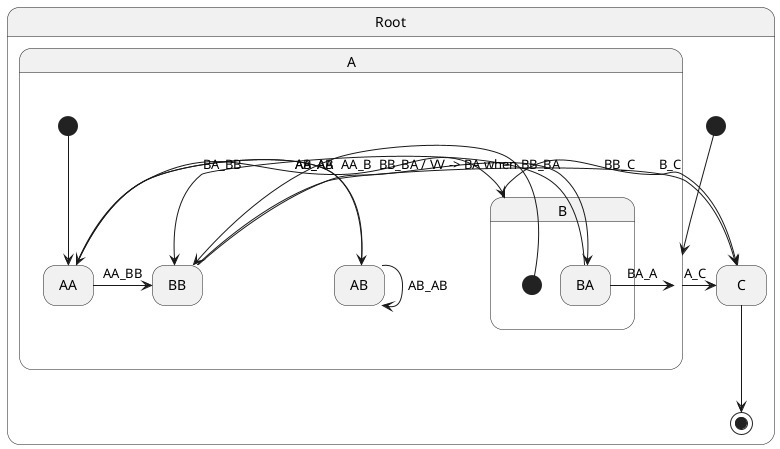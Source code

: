 @startuml
hide empty description

state Root {
    state C
    C --> [*]

    [*] --> A
    state A {
        [*] --> AA
        state AA
        AA -> AB : AA_AB
        AA -> B : AA_B
        AA -> BB : AA_BB

        state AB
        AB -> AA : AB_AA
        AB -> AB : AB_AB

        A -> C : A_C
    }

    state B {
        state BA
        BA -> A : BA_A
        BA -> BB : BA_BB

        [*] --> BB
        state BB
        BB -> BA : BB_BA / VV -> BA when BB_BA
        BB -> C : BB_C

        B -> C : B_C
    }

}


@enduml
